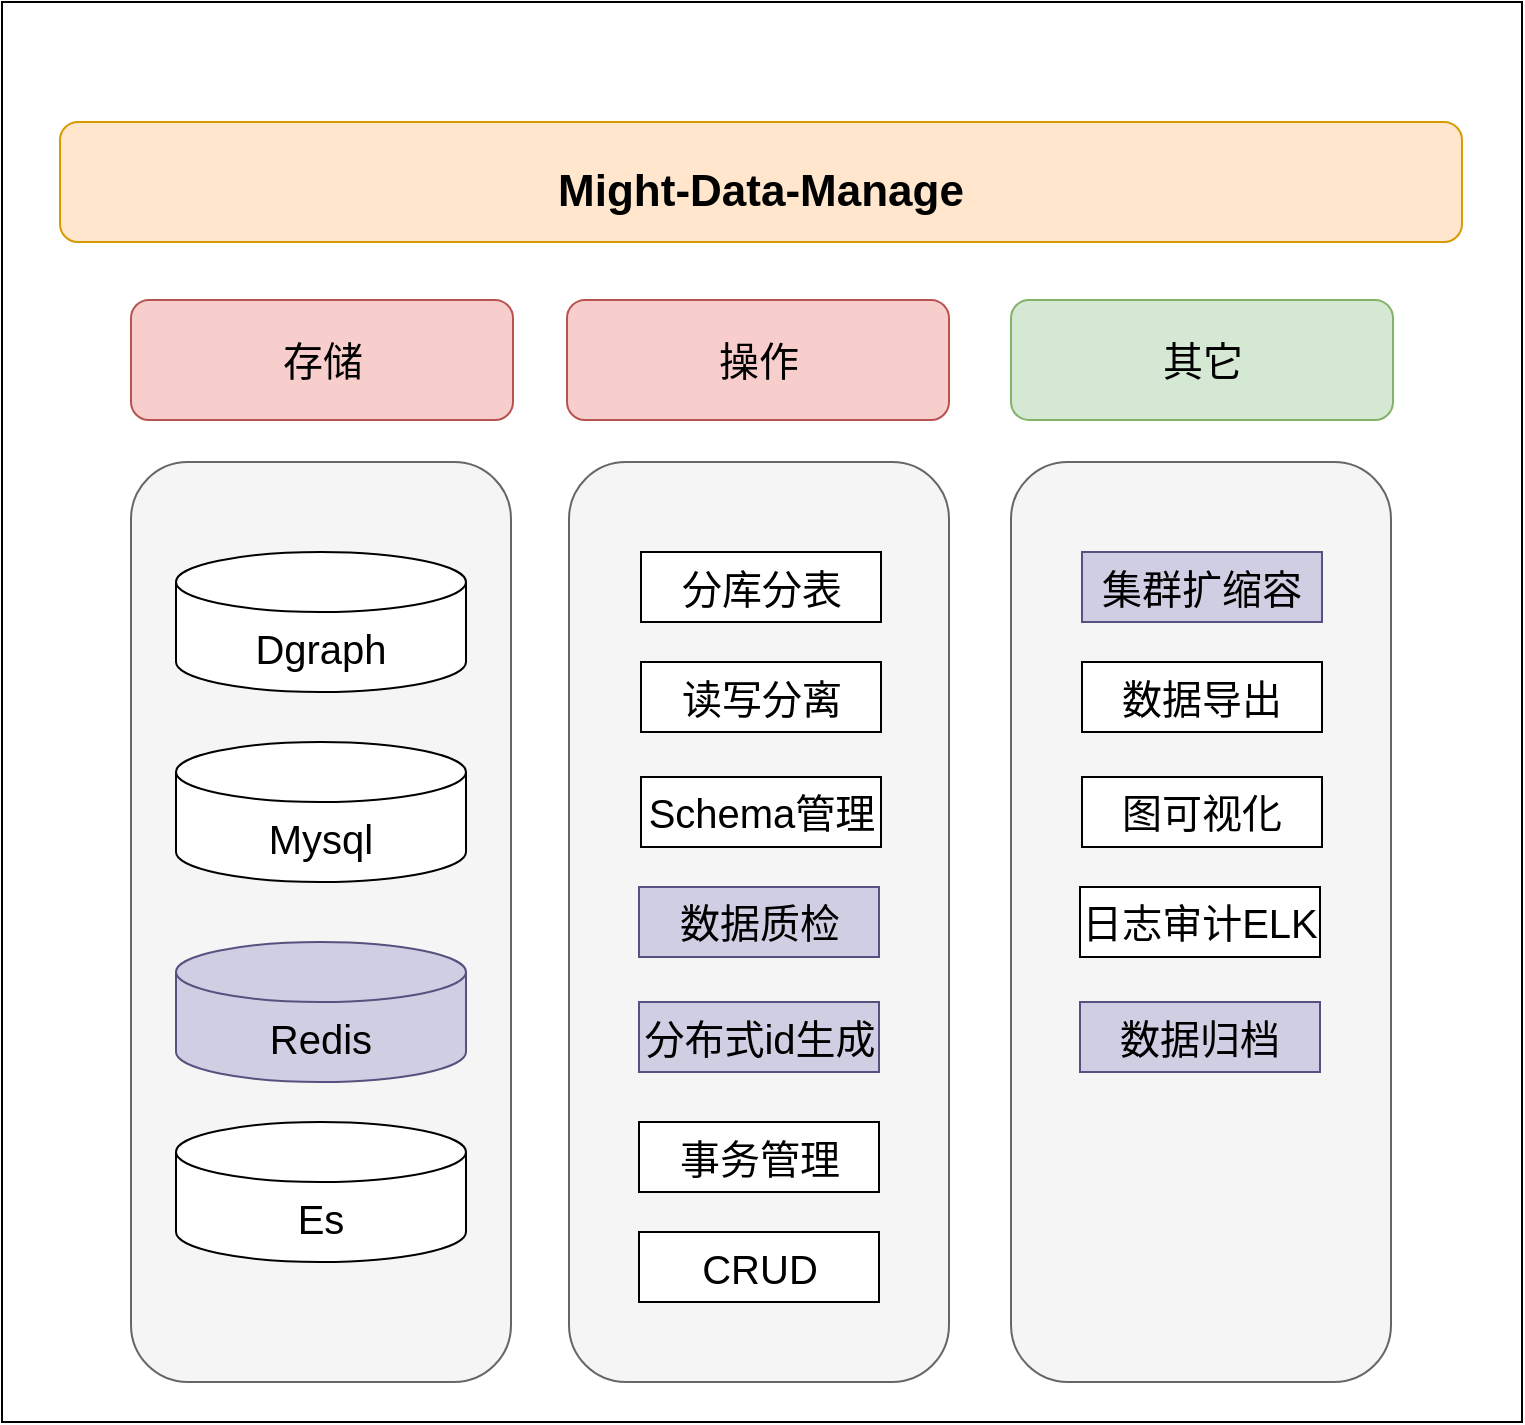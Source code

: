 <mxfile version="14.8.6" type="github">
  <diagram id="Ajt4dk3aIRRKyQv-2onF" name="Page-1">
    <mxGraphModel dx="1351" dy="923" grid="1" gridSize="10" guides="1" tooltips="1" connect="1" arrows="1" fold="1" page="1" pageScale="1" pageWidth="827" pageHeight="1169" math="0" shadow="0">
      <root>
        <mxCell id="0" />
        <mxCell id="1" parent="0" />
        <mxCell id="aoL08-PM75Ri6AFvirWw-1" value="" style="rounded=0;whiteSpace=wrap;html=1;" vertex="1" parent="1">
          <mxGeometry x="40" y="40" width="760" height="710" as="geometry" />
        </mxCell>
        <mxCell id="aoL08-PM75Ri6AFvirWw-2" value="&lt;div class=&quot;lake-content&quot;&gt;&lt;h3 id=&quot;ZoniR&quot; style=&quot;font-size: 20 ; line-height: 28px ; margin: 16px 0 5px 0&quot;&gt;&lt;span class=&quot;ne-text&quot;&gt;&lt;font style=&quot;font-size: 22px&quot;&gt;Might-Data-Manage&lt;/font&gt;&lt;/span&gt;&lt;/h3&gt;&lt;/div&gt;" style="rounded=1;whiteSpace=wrap;html=1;fillColor=#ffe6cc;strokeColor=#d79b00;" vertex="1" parent="1">
          <mxGeometry x="69" y="100" width="701" height="60" as="geometry" />
        </mxCell>
        <mxCell id="aoL08-PM75Ri6AFvirWw-3" value="" style="rounded=1;whiteSpace=wrap;html=1;fillColor=#f5f5f5;strokeColor=#666666;fontColor=#333333;" vertex="1" parent="1">
          <mxGeometry x="104.5" y="270" width="190" height="460" as="geometry" />
        </mxCell>
        <mxCell id="aoL08-PM75Ri6AFvirWw-6" value="" style="rounded=1;whiteSpace=wrap;html=1;fillColor=#f5f5f5;strokeColor=#666666;fontColor=#333333;" vertex="1" parent="1">
          <mxGeometry x="323.5" y="270" width="190" height="460" as="geometry" />
        </mxCell>
        <mxCell id="aoL08-PM75Ri6AFvirWw-7" value="" style="rounded=1;whiteSpace=wrap;html=1;fillColor=#f5f5f5;strokeColor=#666666;fontColor=#333333;" vertex="1" parent="1">
          <mxGeometry x="544.5" y="270" width="190" height="460" as="geometry" />
        </mxCell>
        <mxCell id="aoL08-PM75Ri6AFvirWw-11" value="Dgraph" style="shape=cylinder3;whiteSpace=wrap;html=1;boundedLbl=1;backgroundOutline=1;size=15;fontSize=20;aspect=fixed;" vertex="1" parent="1">
          <mxGeometry x="127" y="315" width="145" height="70" as="geometry" />
        </mxCell>
        <mxCell id="aoL08-PM75Ri6AFvirWw-12" value="Mysql" style="shape=cylinder3;whiteSpace=wrap;html=1;boundedLbl=1;backgroundOutline=1;size=15;fontSize=20;aspect=fixed;" vertex="1" parent="1">
          <mxGeometry x="127" y="410" width="145" height="70" as="geometry" />
        </mxCell>
        <mxCell id="aoL08-PM75Ri6AFvirWw-13" value="Redis" style="shape=cylinder3;boundedLbl=1;backgroundOutline=1;size=15;fontSize=20;aspect=fixed;fillColor=#d0cee2;strokeColor=#56517e;labelBackgroundColor=none;labelBorderColor=none;whiteSpace=wrap;html=1;verticalAlign=middle;horizontal=1;fontStyle=0" vertex="1" parent="1">
          <mxGeometry x="127" y="510" width="145" height="70" as="geometry" />
        </mxCell>
        <mxCell id="aoL08-PM75Ri6AFvirWw-14" value="Es" style="shape=cylinder3;whiteSpace=wrap;html=1;boundedLbl=1;backgroundOutline=1;size=15;fontSize=20;" vertex="1" parent="1">
          <mxGeometry x="127" y="600" width="145" height="70" as="geometry" />
        </mxCell>
        <mxCell id="aoL08-PM75Ri6AFvirWw-16" value="分库分表" style="rounded=0;whiteSpace=wrap;html=1;fontSize=20;" vertex="1" parent="1">
          <mxGeometry x="359.5" y="315" width="120" height="35" as="geometry" />
        </mxCell>
        <mxCell id="aoL08-PM75Ri6AFvirWw-17" value="读写分离" style="rounded=0;whiteSpace=wrap;html=1;fontSize=20;" vertex="1" parent="1">
          <mxGeometry x="359.5" y="370" width="120" height="35" as="geometry" />
        </mxCell>
        <mxCell id="aoL08-PM75Ri6AFvirWw-18" value="Schema管理" style="rounded=0;whiteSpace=wrap;html=1;fontSize=20;" vertex="1" parent="1">
          <mxGeometry x="359.5" y="427.5" width="120" height="35" as="geometry" />
        </mxCell>
        <mxCell id="aoL08-PM75Ri6AFvirWw-21" value="数据质检" style="rounded=0;whiteSpace=wrap;html=1;fontSize=20;fillColor=#d0cee2;strokeColor=#56517e;" vertex="1" parent="1">
          <mxGeometry x="358.5" y="482.5" width="120" height="35" as="geometry" />
        </mxCell>
        <mxCell id="aoL08-PM75Ri6AFvirWw-22" value="分布式id生成" style="rounded=0;whiteSpace=wrap;html=1;fontSize=20;fillColor=#d0cee2;strokeColor=#56517e;" vertex="1" parent="1">
          <mxGeometry x="358.5" y="540" width="120" height="35" as="geometry" />
        </mxCell>
        <mxCell id="aoL08-PM75Ri6AFvirWw-23" value="事务管理" style="rounded=0;whiteSpace=wrap;html=1;fontSize=20;" vertex="1" parent="1">
          <mxGeometry x="358.5" y="600" width="120" height="35" as="geometry" />
        </mxCell>
        <mxCell id="aoL08-PM75Ri6AFvirWw-24" value="CRUD" style="rounded=0;whiteSpace=wrap;html=1;fontSize=20;" vertex="1" parent="1">
          <mxGeometry x="358.5" y="655" width="120" height="35" as="geometry" />
        </mxCell>
        <mxCell id="aoL08-PM75Ri6AFvirWw-25" value="集群扩缩容" style="rounded=0;whiteSpace=wrap;html=1;fontSize=20;fillColor=#d0cee2;strokeColor=#56517e;" vertex="1" parent="1">
          <mxGeometry x="580" y="315" width="120" height="35" as="geometry" />
        </mxCell>
        <mxCell id="aoL08-PM75Ri6AFvirWw-26" value="数据导出" style="rounded=0;whiteSpace=wrap;html=1;fontSize=20;" vertex="1" parent="1">
          <mxGeometry x="580" y="370" width="120" height="35" as="geometry" />
        </mxCell>
        <mxCell id="aoL08-PM75Ri6AFvirWw-27" value="图可视化" style="rounded=0;whiteSpace=wrap;html=1;fontSize=20;" vertex="1" parent="1">
          <mxGeometry x="580" y="427.5" width="120" height="35" as="geometry" />
        </mxCell>
        <mxCell id="aoL08-PM75Ri6AFvirWw-28" value="日志审计ELK" style="rounded=0;whiteSpace=wrap;html=1;fontSize=20;" vertex="1" parent="1">
          <mxGeometry x="579" y="482.5" width="120" height="35" as="geometry" />
        </mxCell>
        <mxCell id="aoL08-PM75Ri6AFvirWw-29" value="数据归档" style="rounded=0;whiteSpace=wrap;html=1;fontSize=20;fillColor=#d0cee2;strokeColor=#56517e;" vertex="1" parent="1">
          <mxGeometry x="579" y="540" width="120" height="35" as="geometry" />
        </mxCell>
        <mxCell id="aoL08-PM75Ri6AFvirWw-34" value="存储" style="rounded=1;whiteSpace=wrap;html=1;fontSize=20;fillColor=#f8cecc;strokeColor=#b85450;" vertex="1" parent="1">
          <mxGeometry x="104.5" y="189" width="191" height="60" as="geometry" />
        </mxCell>
        <mxCell id="aoL08-PM75Ri6AFvirWw-35" value="操作" style="rounded=1;whiteSpace=wrap;html=1;fontSize=20;fillColor=#f8cecc;strokeColor=#b85450;" vertex="1" parent="1">
          <mxGeometry x="322.5" y="189" width="191" height="60" as="geometry" />
        </mxCell>
        <mxCell id="aoL08-PM75Ri6AFvirWw-36" value="其它" style="rounded=1;whiteSpace=wrap;html=1;fontSize=20;fillColor=#d5e8d4;strokeColor=#82b366;" vertex="1" parent="1">
          <mxGeometry x="544.5" y="189" width="191" height="60" as="geometry" />
        </mxCell>
      </root>
    </mxGraphModel>
  </diagram>
</mxfile>
